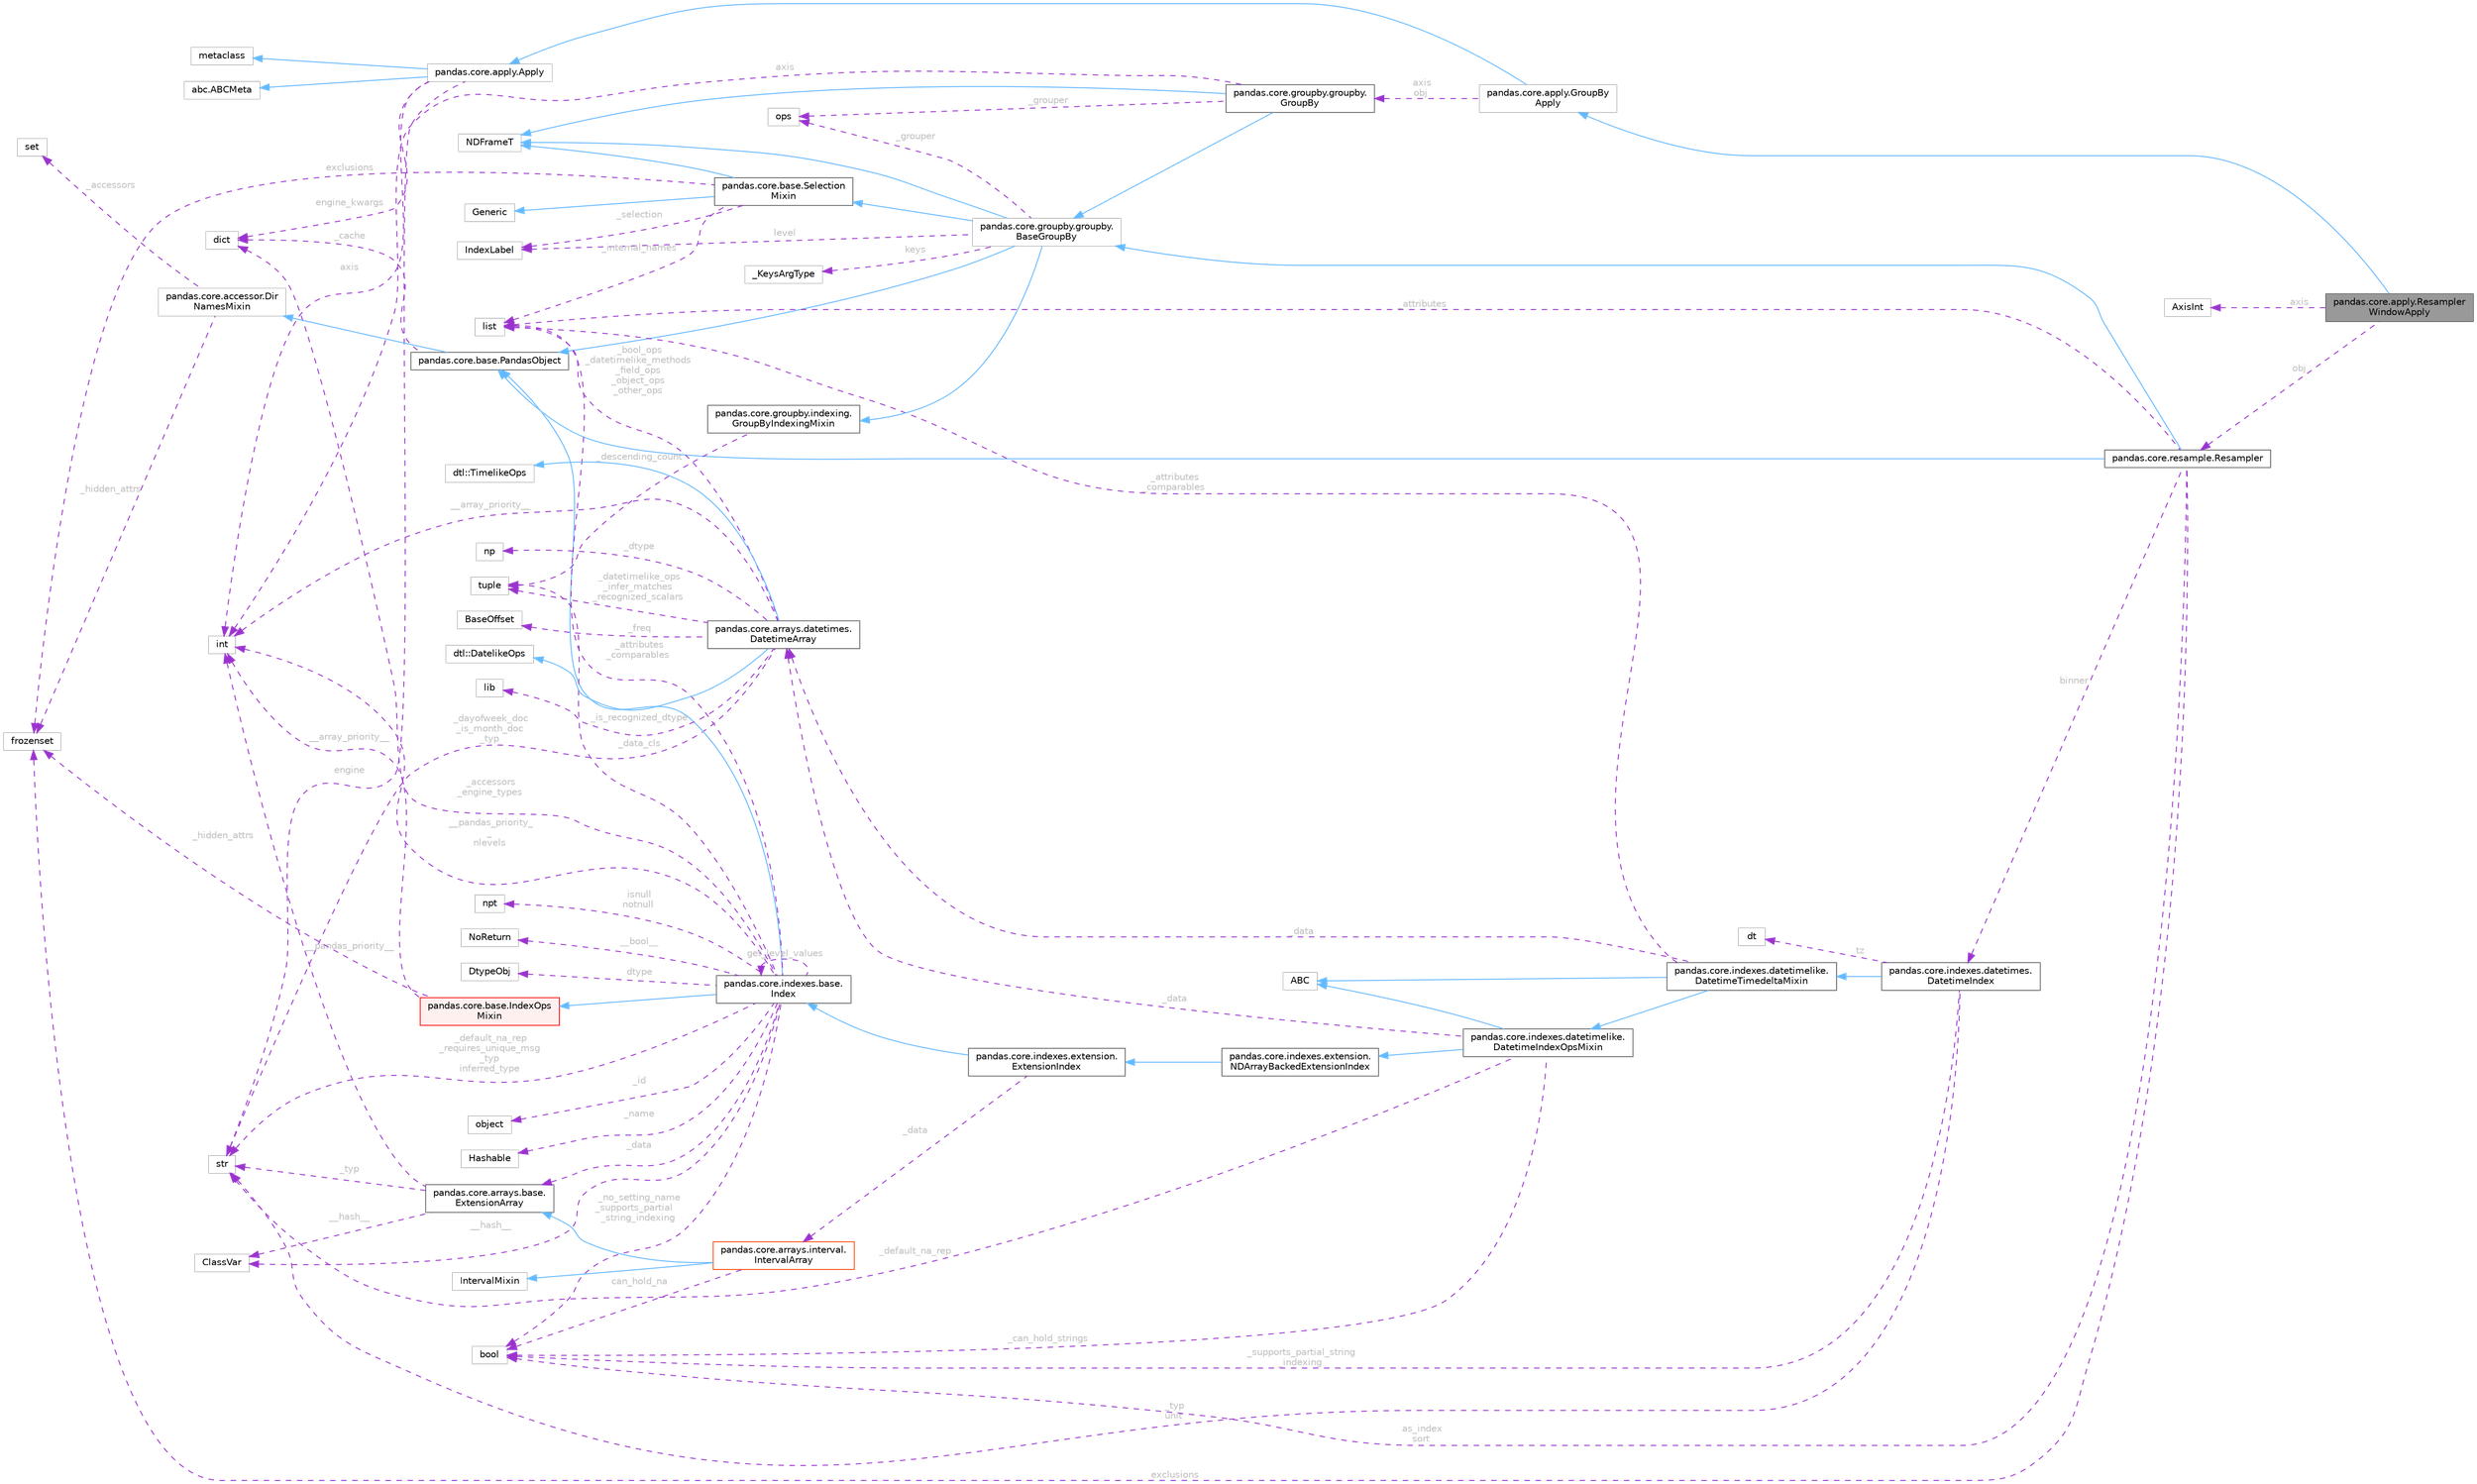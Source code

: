 digraph "pandas.core.apply.ResamplerWindowApply"
{
 // LATEX_PDF_SIZE
  bgcolor="transparent";
  edge [fontname=Helvetica,fontsize=10,labelfontname=Helvetica,labelfontsize=10];
  node [fontname=Helvetica,fontsize=10,shape=box,height=0.2,width=0.4];
  rankdir="LR";
  Node1 [id="Node000001",label="pandas.core.apply.Resampler\lWindowApply",height=0.2,width=0.4,color="gray40", fillcolor="grey60", style="filled", fontcolor="black",tooltip=" "];
  Node2 -> Node1 [id="edge1_Node000001_Node000002",dir="back",color="steelblue1",style="solid",tooltip=" "];
  Node2 [id="Node000002",label="pandas.core.apply.GroupBy\lApply",height=0.2,width=0.4,color="grey75", fillcolor="white", style="filled",URL="$dd/dcc/classpandas_1_1core_1_1apply_1_1GroupByApply.html",tooltip=" "];
  Node3 -> Node2 [id="edge2_Node000002_Node000003",dir="back",color="steelblue1",style="solid",tooltip=" "];
  Node3 [id="Node000003",label="pandas.core.apply.Apply",height=0.2,width=0.4,color="grey75", fillcolor="white", style="filled",URL="$d0/d8e/classpandas_1_1core_1_1apply_1_1Apply.html",tooltip=" "];
  Node4 -> Node3 [id="edge3_Node000003_Node000004",dir="back",color="steelblue1",style="solid",tooltip=" "];
  Node4 [id="Node000004",label="metaclass",height=0.2,width=0.4,color="grey75", fillcolor="white", style="filled",URL="$d1/d9a/classmetaclass.html",tooltip=" "];
  Node5 -> Node3 [id="edge4_Node000003_Node000005",dir="back",color="steelblue1",style="solid",tooltip=" "];
  Node5 [id="Node000005",label="abc.ABCMeta",height=0.2,width=0.4,color="grey75", fillcolor="white", style="filled",tooltip=" "];
  Node6 -> Node3 [id="edge5_Node000003_Node000006",dir="back",color="darkorchid3",style="dashed",tooltip=" ",label=" engine",fontcolor="grey" ];
  Node6 [id="Node000006",label="str",height=0.2,width=0.4,color="grey75", fillcolor="white", style="filled",tooltip=" "];
  Node7 -> Node3 [id="edge6_Node000003_Node000007",dir="back",color="darkorchid3",style="dashed",tooltip=" ",label=" engine_kwargs",fontcolor="grey" ];
  Node7 [id="Node000007",label="dict",height=0.2,width=0.4,color="grey75", fillcolor="white", style="filled",tooltip=" "];
  Node8 -> Node3 [id="edge7_Node000003_Node000008",dir="back",color="darkorchid3",style="dashed",tooltip=" ",label=" axis",fontcolor="grey" ];
  Node8 [id="Node000008",label="int",height=0.2,width=0.4,color="grey75", fillcolor="white", style="filled",tooltip=" "];
  Node9 -> Node2 [id="edge8_Node000002_Node000009",dir="back",color="darkorchid3",style="dashed",tooltip=" ",label=" axis\nobj",fontcolor="grey" ];
  Node9 [id="Node000009",label="pandas.core.groupby.groupby.\lGroupBy",height=0.2,width=0.4,color="gray40", fillcolor="white", style="filled",URL="$d4/d3d/classpandas_1_1core_1_1groupby_1_1groupby_1_1GroupBy.html",tooltip=" "];
  Node10 -> Node9 [id="edge9_Node000009_Node000010",dir="back",color="steelblue1",style="solid",tooltip=" "];
  Node10 [id="Node000010",label="pandas.core.groupby.groupby.\lBaseGroupBy",height=0.2,width=0.4,color="grey75", fillcolor="white", style="filled",URL="$d2/d90/classpandas_1_1core_1_1groupby_1_1groupby_1_1BaseGroupBy.html",tooltip=" "];
  Node11 -> Node10 [id="edge10_Node000010_Node000011",dir="back",color="steelblue1",style="solid",tooltip=" "];
  Node11 [id="Node000011",label="pandas.core.base.PandasObject",height=0.2,width=0.4,color="gray40", fillcolor="white", style="filled",URL="$d9/d19/classpandas_1_1core_1_1base_1_1PandasObject.html",tooltip=" "];
  Node12 -> Node11 [id="edge11_Node000011_Node000012",dir="back",color="steelblue1",style="solid",tooltip=" "];
  Node12 [id="Node000012",label="pandas.core.accessor.Dir\lNamesMixin",height=0.2,width=0.4,color="grey75", fillcolor="white", style="filled",URL="$df/dd9/classpandas_1_1core_1_1accessor_1_1DirNamesMixin.html",tooltip=" "];
  Node13 -> Node12 [id="edge12_Node000012_Node000013",dir="back",color="darkorchid3",style="dashed",tooltip=" ",label=" _accessors",fontcolor="grey" ];
  Node13 [id="Node000013",label="set",height=0.2,width=0.4,color="grey75", fillcolor="white", style="filled",tooltip=" "];
  Node14 -> Node12 [id="edge13_Node000012_Node000014",dir="back",color="darkorchid3",style="dashed",tooltip=" ",label=" _hidden_attrs",fontcolor="grey" ];
  Node14 [id="Node000014",label="frozenset",height=0.2,width=0.4,color="grey75", fillcolor="white", style="filled",tooltip=" "];
  Node7 -> Node11 [id="edge14_Node000011_Node000007",dir="back",color="darkorchid3",style="dashed",tooltip=" ",label=" _cache",fontcolor="grey" ];
  Node15 -> Node10 [id="edge15_Node000010_Node000015",dir="back",color="steelblue1",style="solid",tooltip=" "];
  Node15 [id="Node000015",label="pandas.core.base.Selection\lMixin",height=0.2,width=0.4,color="gray40", fillcolor="white", style="filled",URL="$d8/d8c/classpandas_1_1core_1_1base_1_1SelectionMixin.html",tooltip=" "];
  Node16 -> Node15 [id="edge16_Node000015_Node000016",dir="back",color="steelblue1",style="solid",tooltip=" "];
  Node16 [id="Node000016",label="Generic",height=0.2,width=0.4,color="grey75", fillcolor="white", style="filled",URL="$d7/d8b/classGeneric.html",tooltip=" "];
  Node17 -> Node15 [id="edge17_Node000015_Node000017",dir="back",color="steelblue1",style="solid",tooltip=" "];
  Node17 [id="Node000017",label="NDFrameT",height=0.2,width=0.4,color="grey75", fillcolor="white", style="filled",URL="$d9/ddf/classNDFrameT.html",tooltip=" "];
  Node18 -> Node15 [id="edge18_Node000015_Node000018",dir="back",color="darkorchid3",style="dashed",tooltip=" ",label=" _selection",fontcolor="grey" ];
  Node18 [id="Node000018",label="IndexLabel",height=0.2,width=0.4,color="grey75", fillcolor="white", style="filled",tooltip=" "];
  Node14 -> Node15 [id="edge19_Node000015_Node000014",dir="back",color="darkorchid3",style="dashed",tooltip=" ",label=" exclusions",fontcolor="grey" ];
  Node19 -> Node15 [id="edge20_Node000015_Node000019",dir="back",color="darkorchid3",style="dashed",tooltip=" ",label=" _internal_names",fontcolor="grey" ];
  Node19 [id="Node000019",label="list",height=0.2,width=0.4,color="grey75", fillcolor="white", style="filled",tooltip=" "];
  Node17 -> Node10 [id="edge21_Node000010_Node000017",dir="back",color="steelblue1",style="solid",tooltip=" "];
  Node20 -> Node10 [id="edge22_Node000010_Node000020",dir="back",color="steelblue1",style="solid",tooltip=" "];
  Node20 [id="Node000020",label="pandas.core.groupby.indexing.\lGroupByIndexingMixin",height=0.2,width=0.4,color="gray40", fillcolor="white", style="filled",URL="$da/d55/classpandas_1_1core_1_1groupby_1_1indexing_1_1GroupByIndexingMixin.html",tooltip=" "];
  Node21 -> Node20 [id="edge23_Node000020_Node000021",dir="back",color="darkorchid3",style="dashed",tooltip=" ",label=" _descending_count",fontcolor="grey" ];
  Node21 [id="Node000021",label="tuple",height=0.2,width=0.4,color="grey75", fillcolor="white", style="filled",tooltip=" "];
  Node22 -> Node10 [id="edge24_Node000010_Node000022",dir="back",color="darkorchid3",style="dashed",tooltip=" ",label=" _grouper",fontcolor="grey" ];
  Node22 [id="Node000022",label="ops",height=0.2,width=0.4,color="grey75", fillcolor="white", style="filled",tooltip=" "];
  Node23 -> Node10 [id="edge25_Node000010_Node000023",dir="back",color="darkorchid3",style="dashed",tooltip=" ",label=" keys",fontcolor="grey" ];
  Node23 [id="Node000023",label="_KeysArgType",height=0.2,width=0.4,color="grey75", fillcolor="white", style="filled",tooltip=" "];
  Node18 -> Node10 [id="edge26_Node000010_Node000018",dir="back",color="darkorchid3",style="dashed",tooltip=" ",label=" level",fontcolor="grey" ];
  Node17 -> Node9 [id="edge27_Node000009_Node000017",dir="back",color="steelblue1",style="solid",tooltip=" "];
  Node22 -> Node9 [id="edge28_Node000009_Node000022",dir="back",color="darkorchid3",style="dashed",tooltip=" ",label=" _grouper",fontcolor="grey" ];
  Node8 -> Node9 [id="edge29_Node000009_Node000008",dir="back",color="darkorchid3",style="dashed",tooltip=" ",label=" axis",fontcolor="grey" ];
  Node24 -> Node1 [id="edge30_Node000001_Node000024",dir="back",color="darkorchid3",style="dashed",tooltip=" ",label=" axis",fontcolor="grey" ];
  Node24 [id="Node000024",label="AxisInt",height=0.2,width=0.4,color="grey75", fillcolor="white", style="filled",tooltip=" "];
  Node25 -> Node1 [id="edge31_Node000001_Node000025",dir="back",color="darkorchid3",style="dashed",tooltip=" ",label=" obj",fontcolor="grey" ];
  Node25 [id="Node000025",label="pandas.core.resample.Resampler",height=0.2,width=0.4,color="gray40", fillcolor="white", style="filled",URL="$d4/d59/classpandas_1_1core_1_1resample_1_1Resampler.html",tooltip=" "];
  Node10 -> Node25 [id="edge32_Node000025_Node000010",dir="back",color="steelblue1",style="solid",tooltip=" "];
  Node11 -> Node25 [id="edge33_Node000025_Node000011",dir="back",color="steelblue1",style="solid",tooltip=" "];
  Node26 -> Node25 [id="edge34_Node000025_Node000026",dir="back",color="darkorchid3",style="dashed",tooltip=" ",label=" binner",fontcolor="grey" ];
  Node26 [id="Node000026",label="pandas.core.indexes.datetimes.\lDatetimeIndex",height=0.2,width=0.4,color="gray40", fillcolor="white", style="filled",URL="$d0/d41/classpandas_1_1core_1_1indexes_1_1datetimes_1_1DatetimeIndex.html",tooltip=" "];
  Node27 -> Node26 [id="edge35_Node000026_Node000027",dir="back",color="steelblue1",style="solid",tooltip=" "];
  Node27 [id="Node000027",label="pandas.core.indexes.datetimelike.\lDatetimeTimedeltaMixin",height=0.2,width=0.4,color="gray40", fillcolor="white", style="filled",URL="$d6/de2/classpandas_1_1core_1_1indexes_1_1datetimelike_1_1DatetimeTimedeltaMixin.html",tooltip=" "];
  Node28 -> Node27 [id="edge36_Node000027_Node000028",dir="back",color="steelblue1",style="solid",tooltip=" "];
  Node28 [id="Node000028",label="pandas.core.indexes.datetimelike.\lDatetimeIndexOpsMixin",height=0.2,width=0.4,color="gray40", fillcolor="white", style="filled",URL="$d1/d7f/classpandas_1_1core_1_1indexes_1_1datetimelike_1_1DatetimeIndexOpsMixin.html",tooltip=" "];
  Node29 -> Node28 [id="edge37_Node000028_Node000029",dir="back",color="steelblue1",style="solid",tooltip=" "];
  Node29 [id="Node000029",label="pandas.core.indexes.extension.\lNDArrayBackedExtensionIndex",height=0.2,width=0.4,color="gray40", fillcolor="white", style="filled",URL="$da/d60/classpandas_1_1core_1_1indexes_1_1extension_1_1NDArrayBackedExtensionIndex.html",tooltip=" "];
  Node30 -> Node29 [id="edge38_Node000029_Node000030",dir="back",color="steelblue1",style="solid",tooltip=" "];
  Node30 [id="Node000030",label="pandas.core.indexes.extension.\lExtensionIndex",height=0.2,width=0.4,color="gray40", fillcolor="white", style="filled",URL="$d3/d98/classpandas_1_1core_1_1indexes_1_1extension_1_1ExtensionIndex.html",tooltip=" "];
  Node31 -> Node30 [id="edge39_Node000030_Node000031",dir="back",color="steelblue1",style="solid",tooltip=" "];
  Node31 [id="Node000031",label="pandas.core.indexes.base.\lIndex",height=0.2,width=0.4,color="gray40", fillcolor="white", style="filled",URL="$d9/d4b/classpandas_1_1core_1_1indexes_1_1base_1_1Index.html",tooltip=" "];
  Node32 -> Node31 [id="edge40_Node000031_Node000032",dir="back",color="steelblue1",style="solid",tooltip=" "];
  Node32 [id="Node000032",label="pandas.core.base.IndexOps\lMixin",height=0.2,width=0.4,color="red", fillcolor="#FFF0F0", style="filled",URL="$db/d4c/classpandas_1_1core_1_1base_1_1IndexOpsMixin.html",tooltip=" "];
  Node8 -> Node32 [id="edge41_Node000032_Node000008",dir="back",color="darkorchid3",style="dashed",tooltip=" ",label=" __array_priority__",fontcolor="grey" ];
  Node14 -> Node32 [id="edge42_Node000032_Node000014",dir="back",color="darkorchid3",style="dashed",tooltip=" ",label=" _hidden_attrs",fontcolor="grey" ];
  Node11 -> Node31 [id="edge43_Node000031_Node000011",dir="back",color="steelblue1",style="solid",tooltip=" "];
  Node8 -> Node31 [id="edge44_Node000031_Node000008",dir="back",color="darkorchid3",style="dashed",tooltip=" ",label=" __pandas_priority_\l_\nnlevels",fontcolor="grey" ];
  Node6 -> Node31 [id="edge45_Node000031_Node000006",dir="back",color="darkorchid3",style="dashed",tooltip=" ",label=" _default_na_rep\n_requires_unique_msg\n_typ\ninferred_type",fontcolor="grey" ];
  Node34 -> Node31 [id="edge46_Node000031_Node000034",dir="back",color="darkorchid3",style="dashed",tooltip=" ",label=" _data",fontcolor="grey" ];
  Node34 [id="Node000034",label="pandas.core.arrays.base.\lExtensionArray",height=0.2,width=0.4,color="gray40", fillcolor="white", style="filled",URL="$d4/dd3/classpandas_1_1core_1_1arrays_1_1base_1_1ExtensionArray.html",tooltip=" "];
  Node6 -> Node34 [id="edge47_Node000034_Node000006",dir="back",color="darkorchid3",style="dashed",tooltip=" ",label=" _typ",fontcolor="grey" ];
  Node8 -> Node34 [id="edge48_Node000034_Node000008",dir="back",color="darkorchid3",style="dashed",tooltip=" ",label=" __pandas_priority__",fontcolor="grey" ];
  Node35 -> Node34 [id="edge49_Node000034_Node000035",dir="back",color="darkorchid3",style="dashed",tooltip=" ",label=" __hash__",fontcolor="grey" ];
  Node35 [id="Node000035",label="ClassVar",height=0.2,width=0.4,color="grey75", fillcolor="white", style="filled",tooltip=" "];
  Node21 -> Node31 [id="edge50_Node000031_Node000021",dir="back",color="darkorchid3",style="dashed",tooltip=" ",label=" _data_cls",fontcolor="grey" ];
  Node36 -> Node31 [id="edge51_Node000031_Node000036",dir="back",color="darkorchid3",style="dashed",tooltip=" ",label=" _id",fontcolor="grey" ];
  Node36 [id="Node000036",label="object",height=0.2,width=0.4,color="grey75", fillcolor="white", style="filled",tooltip=" "];
  Node37 -> Node31 [id="edge52_Node000031_Node000037",dir="back",color="darkorchid3",style="dashed",tooltip=" ",label=" _name",fontcolor="grey" ];
  Node37 [id="Node000037",label="Hashable",height=0.2,width=0.4,color="grey75", fillcolor="white", style="filled",tooltip=" "];
  Node38 -> Node31 [id="edge53_Node000031_Node000038",dir="back",color="darkorchid3",style="dashed",tooltip=" ",label=" _no_setting_name\n_supports_partial\l_string_indexing",fontcolor="grey" ];
  Node38 [id="Node000038",label="bool",height=0.2,width=0.4,color="grey75", fillcolor="white", style="filled",tooltip=" "];
  Node19 -> Node31 [id="edge54_Node000031_Node000019",dir="back",color="darkorchid3",style="dashed",tooltip=" ",label=" _attributes\n_comparables",fontcolor="grey" ];
  Node7 -> Node31 [id="edge55_Node000031_Node000007",dir="back",color="darkorchid3",style="dashed",tooltip=" ",label=" _accessors\n_engine_types",fontcolor="grey" ];
  Node31 -> Node31 [id="edge56_Node000031_Node000031",dir="back",color="darkorchid3",style="dashed",tooltip=" ",label=" get_level_values",fontcolor="grey" ];
  Node39 -> Node31 [id="edge57_Node000031_Node000039",dir="back",color="darkorchid3",style="dashed",tooltip=" ",label=" isnull\nnotnull",fontcolor="grey" ];
  Node39 [id="Node000039",label="npt",height=0.2,width=0.4,color="grey75", fillcolor="white", style="filled",tooltip=" "];
  Node40 -> Node31 [id="edge58_Node000031_Node000040",dir="back",color="darkorchid3",style="dashed",tooltip=" ",label=" __bool__",fontcolor="grey" ];
  Node40 [id="Node000040",label="NoReturn",height=0.2,width=0.4,color="grey75", fillcolor="white", style="filled",tooltip=" "];
  Node35 -> Node31 [id="edge59_Node000031_Node000035",dir="back",color="darkorchid3",style="dashed",tooltip=" ",label=" __hash__",fontcolor="grey" ];
  Node41 -> Node31 [id="edge60_Node000031_Node000041",dir="back",color="darkorchid3",style="dashed",tooltip=" ",label=" dtype",fontcolor="grey" ];
  Node41 [id="Node000041",label="DtypeObj",height=0.2,width=0.4,color="grey75", fillcolor="white", style="filled",tooltip=" "];
  Node42 -> Node30 [id="edge61_Node000030_Node000042",dir="back",color="darkorchid3",style="dashed",tooltip=" ",label=" _data",fontcolor="grey" ];
  Node42 [id="Node000042",label="pandas.core.arrays.interval.\lIntervalArray",height=0.2,width=0.4,color="orangered", fillcolor="white", style="filled",URL="$d2/d4b/classpandas_1_1core_1_1arrays_1_1interval_1_1IntervalArray.html",tooltip=" "];
  Node43 -> Node42 [id="edge62_Node000042_Node000043",dir="back",color="steelblue1",style="solid",tooltip=" "];
  Node43 [id="Node000043",label="IntervalMixin",height=0.2,width=0.4,color="grey75", fillcolor="white", style="filled",URL="$df/d19/classIntervalMixin.html",tooltip=" "];
  Node34 -> Node42 [id="edge63_Node000042_Node000034",dir="back",color="steelblue1",style="solid",tooltip=" "];
  Node38 -> Node42 [id="edge64_Node000042_Node000038",dir="back",color="darkorchid3",style="dashed",tooltip=" ",label=" can_hold_na",fontcolor="grey" ];
  Node52 -> Node28 [id="edge65_Node000028_Node000052",dir="back",color="steelblue1",style="solid",tooltip=" "];
  Node52 [id="Node000052",label="ABC",height=0.2,width=0.4,color="grey75", fillcolor="white", style="filled",URL="$dd/d9b/classABC.html",tooltip=" "];
  Node38 -> Node28 [id="edge66_Node000028_Node000038",dir="back",color="darkorchid3",style="dashed",tooltip=" ",label=" _can_hold_strings",fontcolor="grey" ];
  Node53 -> Node28 [id="edge67_Node000028_Node000053",dir="back",color="darkorchid3",style="dashed",tooltip=" ",label=" _data",fontcolor="grey" ];
  Node53 [id="Node000053",label="pandas.core.arrays.datetimes.\lDatetimeArray",height=0.2,width=0.4,color="gray40", fillcolor="white", style="filled",URL="$d7/d58/classpandas_1_1core_1_1arrays_1_1datetimes_1_1DatetimeArray.html",tooltip=" "];
  Node54 -> Node53 [id="edge68_Node000053_Node000054",dir="back",color="steelblue1",style="solid",tooltip=" "];
  Node54 [id="Node000054",label="dtl::TimelikeOps",height=0.2,width=0.4,color="grey75", fillcolor="white", style="filled",tooltip=" "];
  Node55 -> Node53 [id="edge69_Node000053_Node000055",dir="back",color="steelblue1",style="solid",tooltip=" "];
  Node55 [id="Node000055",label="dtl::DatelikeOps",height=0.2,width=0.4,color="grey75", fillcolor="white", style="filled",tooltip=" "];
  Node6 -> Node53 [id="edge70_Node000053_Node000006",dir="back",color="darkorchid3",style="dashed",tooltip=" ",label=" _dayofweek_doc\n_is_month_doc\n_typ",fontcolor="grey" ];
  Node21 -> Node53 [id="edge71_Node000053_Node000021",dir="back",color="darkorchid3",style="dashed",tooltip=" ",label=" _datetimelike_ops\n_infer_matches\n_recognized_scalars",fontcolor="grey" ];
  Node56 -> Node53 [id="edge72_Node000053_Node000056",dir="back",color="darkorchid3",style="dashed",tooltip=" ",label=" _is_recognized_dtype",fontcolor="grey" ];
  Node56 [id="Node000056",label="lib",height=0.2,width=0.4,color="grey75", fillcolor="white", style="filled",tooltip=" "];
  Node19 -> Node53 [id="edge73_Node000053_Node000019",dir="back",color="darkorchid3",style="dashed",tooltip=" ",label=" _bool_ops\n_datetimelike_methods\n_field_ops\n_object_ops\n_other_ops",fontcolor="grey" ];
  Node8 -> Node53 [id="edge74_Node000053_Node000008",dir="back",color="darkorchid3",style="dashed",tooltip=" ",label=" __array_priority__",fontcolor="grey" ];
  Node57 -> Node53 [id="edge75_Node000053_Node000057",dir="back",color="darkorchid3",style="dashed",tooltip=" ",label=" _dtype",fontcolor="grey" ];
  Node57 [id="Node000057",label="np",height=0.2,width=0.4,color="grey75", fillcolor="white", style="filled",tooltip=" "];
  Node58 -> Node53 [id="edge76_Node000053_Node000058",dir="back",color="darkorchid3",style="dashed",tooltip=" ",label=" _freq",fontcolor="grey" ];
  Node58 [id="Node000058",label="BaseOffset",height=0.2,width=0.4,color="grey75", fillcolor="white", style="filled",tooltip=" "];
  Node6 -> Node28 [id="edge77_Node000028_Node000006",dir="back",color="darkorchid3",style="dashed",tooltip=" ",label=" _default_na_rep",fontcolor="grey" ];
  Node52 -> Node27 [id="edge78_Node000027_Node000052",dir="back",color="steelblue1",style="solid",tooltip=" "];
  Node53 -> Node27 [id="edge79_Node000027_Node000053",dir="back",color="darkorchid3",style="dashed",tooltip=" ",label=" _data",fontcolor="grey" ];
  Node19 -> Node27 [id="edge80_Node000027_Node000019",dir="back",color="darkorchid3",style="dashed",tooltip=" ",label=" _attributes\n_comparables",fontcolor="grey" ];
  Node6 -> Node26 [id="edge81_Node000026_Node000006",dir="back",color="darkorchid3",style="dashed",tooltip=" ",label=" _typ\nunit",fontcolor="grey" ];
  Node38 -> Node26 [id="edge82_Node000026_Node000038",dir="back",color="darkorchid3",style="dashed",tooltip=" ",label=" _supports_partial_string\l_indexing",fontcolor="grey" ];
  Node59 -> Node26 [id="edge83_Node000026_Node000059",dir="back",color="darkorchid3",style="dashed",tooltip=" ",label=" tz",fontcolor="grey" ];
  Node59 [id="Node000059",label="dt",height=0.2,width=0.4,color="grey75", fillcolor="white", style="filled",tooltip=" "];
  Node14 -> Node25 [id="edge84_Node000025_Node000014",dir="back",color="darkorchid3",style="dashed",tooltip=" ",label=" exclusions",fontcolor="grey" ];
  Node19 -> Node25 [id="edge85_Node000025_Node000019",dir="back",color="darkorchid3",style="dashed",tooltip=" ",label=" _attributes",fontcolor="grey" ];
  Node38 -> Node25 [id="edge86_Node000025_Node000038",dir="back",color="darkorchid3",style="dashed",tooltip=" ",label=" as_index\nsort",fontcolor="grey" ];
}

